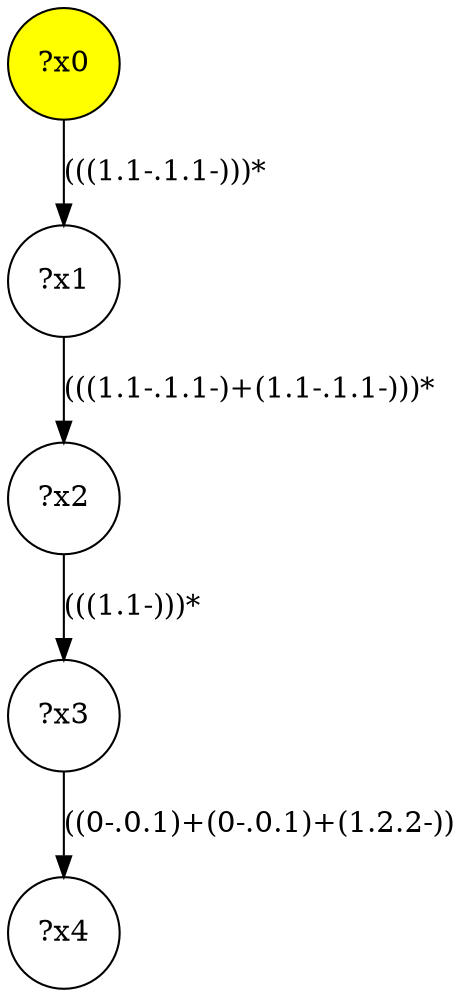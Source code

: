 digraph g {
	x0 [fillcolor="yellow", style="filled," shape=circle, label="?x0"];
	x1 [shape=circle, label="?x1"];
	x0 -> x1 [label="(((1.1-.1.1-)))*"];
	x2 [shape=circle, label="?x2"];
	x1 -> x2 [label="(((1.1-.1.1-)+(1.1-.1.1-)))*"];
	x3 [shape=circle, label="?x3"];
	x2 -> x3 [label="(((1.1-)))*"];
	x4 [shape=circle, label="?x4"];
	x3 -> x4 [label="((0-.0.1)+(0-.0.1)+(1.2.2-))"];
}
